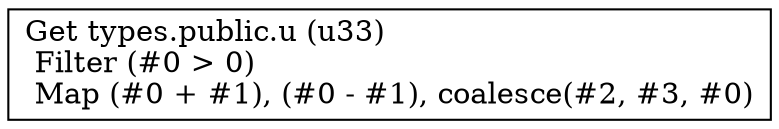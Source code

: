 digraph G {
    node0 [shape = record, label=" Get types.public.u (u33)\l Filter (#0 \> 0)\l Map (#0 + #1), (#0 - #1), coalesce(#2, #3, #0)\l"]
}
